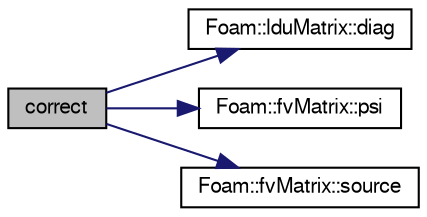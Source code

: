 digraph "correct"
{
  bgcolor="transparent";
  edge [fontname="FreeSans",fontsize="10",labelfontname="FreeSans",labelfontsize="10"];
  node [fontname="FreeSans",fontsize="10",shape=record];
  rankdir="LR";
  Node1 [label="correct",height=0.2,width=0.4,color="black", fillcolor="grey75", style="filled" fontcolor="black"];
  Node1 -> Node2 [color="midnightblue",fontsize="10",style="solid",fontname="FreeSans"];
  Node2 [label="Foam::lduMatrix::diag",height=0.2,width=0.4,color="black",URL="$a01245.html#a9140aaa9630c2cba2fe28369a649f2f0"];
  Node1 -> Node3 [color="midnightblue",fontsize="10",style="solid",fontname="FreeSans"];
  Node3 [label="Foam::fvMatrix::psi",height=0.2,width=0.4,color="black",URL="$a00850.html#a57bd59e9c54833774641fd197eb3964a"];
  Node1 -> Node4 [color="midnightblue",fontsize="10",style="solid",fontname="FreeSans"];
  Node4 [label="Foam::fvMatrix::source",height=0.2,width=0.4,color="black",URL="$a00850.html#a4c49d61a0e11bbdadf6646dbe3740560"];
}

